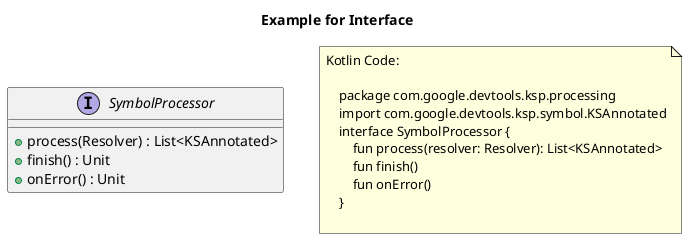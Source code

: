 @startuml
title Example for Interface
'This file is generated by the GenerateExamplesForDoc test.

    'com.google.devtools.ksp.processing.SymbolProcessor
    interface "SymbolProcessor" as com_google_devtools_ksp_processing_SymbolProcessor {
        + process(Resolver) : List<KSAnnotated>
		+ finish() : Unit
		+ onError() : Unit
    }



 
note as note_of_code
Kotlin Code:

    package com.google.devtools.ksp.processing
    import com.google.devtools.ksp.symbol.KSAnnotated
    interface SymbolProcessor {
        fun process(resolver: Resolver): List<KSAnnotated>
        fun finish()
        fun onError()
    }
    
end note
            
@enduml
